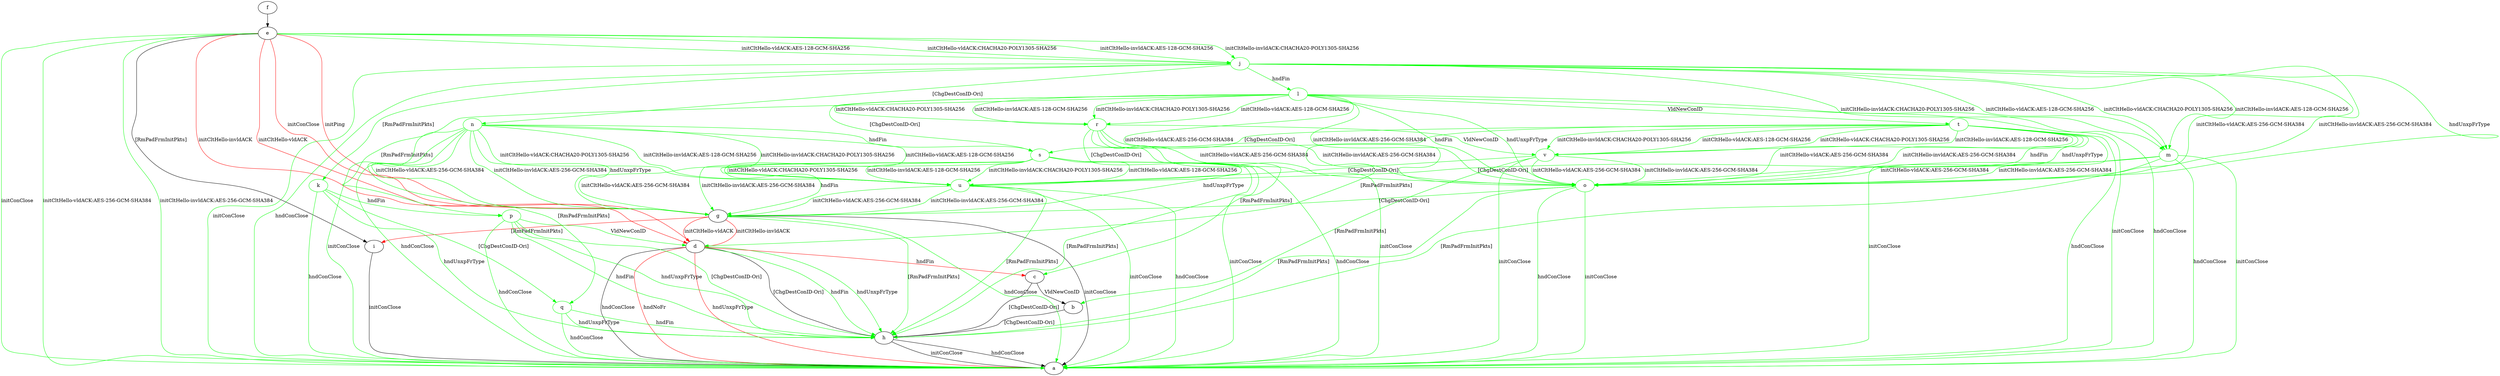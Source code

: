 digraph "" {
	b -> h	[key=0,
		label="[ChgDestConID-Ori] "];
	c -> b	[key=0,
		label="VldNewConID "];
	c -> h	[key=0,
		label="[ChgDestConID-Ori] "];
	d -> a	[key=0,
		label="hndConClose "];
	d -> a	[key=1,
		color=red,
		label="hndNoFr "];
	d -> a	[key=2,
		color=red,
		label="hndUnxpFrType "];
	d -> c	[key=0,
		color=red,
		label="hndFin "];
	d -> h	[key=0,
		label="[ChgDestConID-Ori] "];
	d -> h	[key=1,
		color=green,
		label="hndFin "];
	d -> h	[key=2,
		color=green,
		label="hndUnxpFrType "];
	e -> a	[key=0,
		color=green,
		label="initConClose "];
	e -> a	[key=1,
		color=green,
		label="initCltHello-vldACK:AES-256-GCM-SHA384 "];
	e -> a	[key=2,
		color=green,
		label="initCltHello-invldACK:AES-256-GCM-SHA384 "];
	e -> d	[key=0,
		color=red,
		label="initCltHello-vldACK "];
	e -> d	[key=1,
		color=red,
		label="initCltHello-invldACK "];
	e -> g	[key=0,
		color=red,
		label="initPing "];
	e -> g	[key=1,
		color=red,
		label="initConClose "];
	e -> i	[key=0,
		label="[RmPadFrmInitPkts] "];
	j	[color=green];
	e -> j	[key=0,
		color=green,
		label="initCltHello-vldACK:AES-128-GCM-SHA256 "];
	e -> j	[key=1,
		color=green,
		label="initCltHello-vldACK:CHACHA20-POLY1305-SHA256 "];
	e -> j	[key=2,
		color=green,
		label="initCltHello-invldACK:AES-128-GCM-SHA256 "];
	e -> j	[key=3,
		color=green,
		label="initCltHello-invldACK:CHACHA20-POLY1305-SHA256 "];
	f -> e	[key=0];
	g -> a	[key=0,
		label="initConClose "];
	g -> a	[key=1,
		color=green,
		label="hndConClose "];
	g -> d	[key=0,
		color=red,
		label="initCltHello-vldACK "];
	g -> d	[key=1,
		color=red,
		label="initCltHello-invldACK "];
	g -> h	[key=0,
		color=green,
		label="[RmPadFrmInitPkts] "];
	g -> i	[key=0,
		color=red,
		label="[RmPadFrmInitPkts] "];
	h -> a	[key=0,
		label="initConClose "];
	h -> a	[key=1,
		label="hndConClose "];
	i -> a	[key=0,
		label="initConClose "];
	j -> a	[key=0,
		color=green,
		label="initConClose "];
	j -> a	[key=1,
		color=green,
		label="hndConClose "];
	k	[color=green];
	j -> k	[key=0,
		color=green,
		label="[RmPadFrmInitPkts] "];
	l	[color=green];
	j -> l	[key=0,
		color=green,
		label="hndFin "];
	m	[color=green];
	j -> m	[key=0,
		color=green,
		label="initCltHello-vldACK:AES-128-GCM-SHA256 "];
	j -> m	[key=1,
		color=green,
		label="initCltHello-vldACK:CHACHA20-POLY1305-SHA256 "];
	j -> m	[key=2,
		color=green,
		label="initCltHello-invldACK:AES-128-GCM-SHA256 "];
	j -> m	[key=3,
		color=green,
		label="initCltHello-invldACK:CHACHA20-POLY1305-SHA256 "];
	n	[color=green];
	j -> n	[key=0,
		color=green,
		label="[ChgDestConID-Ori] "];
	o	[color=green];
	j -> o	[key=0,
		color=green,
		label="initCltHello-vldACK:AES-256-GCM-SHA384 "];
	j -> o	[key=1,
		color=green,
		label="initCltHello-invldACK:AES-256-GCM-SHA384 "];
	j -> o	[key=2,
		color=green,
		label="hndUnxpFrType "];
	k -> a	[key=0,
		color=green,
		label="hndConClose "];
	k -> h	[key=0,
		color=green,
		label="hndUnxpFrType "];
	p	[color=green];
	k -> p	[key=0,
		color=green,
		label="hndFin "];
	q	[color=green];
	k -> q	[key=0,
		color=green,
		label="[ChgDestConID-Ori] "];
	l -> a	[key=0,
		color=green,
		label="initConClose "];
	l -> a	[key=1,
		color=green,
		label="hndConClose "];
	l -> o	[key=0,
		color=green,
		label="initCltHello-vldACK:AES-256-GCM-SHA384 "];
	l -> o	[key=1,
		color=green,
		label="initCltHello-invldACK:AES-256-GCM-SHA384 "];
	l -> o	[key=2,
		color=green,
		label="hndFin "];
	l -> o	[key=3,
		color=green,
		label="hndUnxpFrType "];
	l -> p	[key=0,
		color=green,
		label="[RmPadFrmInitPkts] "];
	r	[color=green];
	l -> r	[key=0,
		color=green,
		label="initCltHello-vldACK:AES-128-GCM-SHA256 "];
	l -> r	[key=1,
		color=green,
		label="initCltHello-vldACK:CHACHA20-POLY1305-SHA256 "];
	l -> r	[key=2,
		color=green,
		label="initCltHello-invldACK:AES-128-GCM-SHA256 "];
	l -> r	[key=3,
		color=green,
		label="initCltHello-invldACK:CHACHA20-POLY1305-SHA256 "];
	s	[color=green];
	l -> s	[key=0,
		color=green,
		label="[ChgDestConID-Ori] "];
	t	[color=green];
	l -> t	[key=0,
		color=green,
		label="VldNewConID "];
	m -> a	[key=0,
		color=green,
		label="initConClose "];
	m -> a	[key=1,
		color=green,
		label="hndConClose "];
	m -> h	[key=0,
		color=green,
		label="[RmPadFrmInitPkts] "];
	m -> o	[key=0,
		color=green,
		label="initCltHello-vldACK:AES-256-GCM-SHA384 "];
	m -> o	[key=1,
		color=green,
		label="initCltHello-invldACK:AES-256-GCM-SHA384 "];
	u	[color=green];
	m -> u	[key=0,
		color=green,
		label="[ChgDestConID-Ori] "];
	n -> a	[key=0,
		color=green,
		label="initConClose "];
	n -> a	[key=1,
		color=green,
		label="hndConClose "];
	n -> g	[key=0,
		color=green,
		label="initCltHello-vldACK:AES-256-GCM-SHA384 "];
	n -> g	[key=1,
		color=green,
		label="initCltHello-invldACK:AES-256-GCM-SHA384 "];
	n -> g	[key=2,
		color=green,
		label="hndUnxpFrType "];
	n -> q	[key=0,
		color=green,
		label="[RmPadFrmInitPkts] "];
	n -> s	[key=0,
		color=green,
		label="hndFin "];
	n -> u	[key=0,
		color=green,
		label="initCltHello-vldACK:AES-128-GCM-SHA256 "];
	n -> u	[key=1,
		color=green,
		label="initCltHello-vldACK:CHACHA20-POLY1305-SHA256 "];
	n -> u	[key=2,
		color=green,
		label="initCltHello-invldACK:AES-128-GCM-SHA256 "];
	n -> u	[key=3,
		color=green,
		label="initCltHello-invldACK:CHACHA20-POLY1305-SHA256 "];
	o -> a	[key=0,
		color=green,
		label="initConClose "];
	o -> a	[key=1,
		color=green,
		label="hndConClose "];
	o -> g	[key=0,
		color=green,
		label="[ChgDestConID-Ori] "];
	o -> h	[key=0,
		color=green,
		label="[RmPadFrmInitPkts] "];
	p -> a	[key=0,
		color=green,
		label="hndConClose "];
	p -> d	[key=0,
		color=green,
		label="VldNewConID "];
	p -> h	[key=0,
		color=green,
		label="hndFin "];
	p -> h	[key=1,
		color=green,
		label="hndUnxpFrType "];
	p -> h	[key=2,
		color=green,
		label="[ChgDestConID-Ori] "];
	q -> a	[key=0,
		color=green,
		label="hndConClose "];
	q -> h	[key=0,
		color=green,
		label="hndFin "];
	q -> h	[key=1,
		color=green,
		label="hndUnxpFrType "];
	r -> a	[key=0,
		color=green,
		label="initConClose "];
	r -> c	[key=0,
		color=green,
		label="[RmPadFrmInitPkts] "];
	r -> o	[key=0,
		color=green,
		label="initCltHello-vldACK:AES-256-GCM-SHA384 "];
	r -> o	[key=1,
		color=green,
		label="initCltHello-invldACK:AES-256-GCM-SHA384 "];
	r -> u	[key=0,
		color=green,
		label="[ChgDestConID-Ori] "];
	v	[color=green];
	r -> v	[key=0,
		color=green,
		label="VldNewConID "];
	s -> a	[key=0,
		color=green,
		label="initConClose "];
	s -> a	[key=1,
		color=green,
		label="hndConClose "];
	s -> g	[key=0,
		color=green,
		label="initCltHello-vldACK:AES-256-GCM-SHA384 "];
	s -> g	[key=1,
		color=green,
		label="initCltHello-invldACK:AES-256-GCM-SHA384 "];
	s -> g	[key=2,
		color=green,
		label="hndFin "];
	s -> g	[key=3,
		color=green,
		label="hndUnxpFrType "];
	s -> h	[key=0,
		color=green,
		label="[RmPadFrmInitPkts] "];
	s -> u	[key=0,
		color=green,
		label="initCltHello-vldACK:AES-128-GCM-SHA256 "];
	s -> u	[key=1,
		color=green,
		label="initCltHello-vldACK:CHACHA20-POLY1305-SHA256 "];
	s -> u	[key=2,
		color=green,
		label="initCltHello-invldACK:AES-128-GCM-SHA256 "];
	s -> u	[key=3,
		color=green,
		label="initCltHello-invldACK:CHACHA20-POLY1305-SHA256 "];
	t -> a	[key=0,
		color=green,
		label="initConClose "];
	t -> a	[key=1,
		color=green,
		label="hndConClose "];
	t -> d	[key=0,
		color=green,
		label="[RmPadFrmInitPkts] "];
	t -> o	[key=0,
		color=green,
		label="initCltHello-vldACK:AES-256-GCM-SHA384 "];
	t -> o	[key=1,
		color=green,
		label="initCltHello-invldACK:AES-256-GCM-SHA384 "];
	t -> o	[key=2,
		color=green,
		label="hndFin "];
	t -> o	[key=3,
		color=green,
		label="hndUnxpFrType "];
	t -> s	[key=0,
		color=green,
		label="[ChgDestConID-Ori] "];
	t -> v	[key=0,
		color=green,
		label="initCltHello-vldACK:AES-128-GCM-SHA256 "];
	t -> v	[key=1,
		color=green,
		label="initCltHello-vldACK:CHACHA20-POLY1305-SHA256 "];
	t -> v	[key=2,
		color=green,
		label="initCltHello-invldACK:AES-128-GCM-SHA256 "];
	t -> v	[key=3,
		color=green,
		label="initCltHello-invldACK:CHACHA20-POLY1305-SHA256 "];
	u -> a	[key=0,
		color=green,
		label="initConClose "];
	u -> a	[key=1,
		color=green,
		label="hndConClose "];
	u -> g	[key=0,
		color=green,
		label="initCltHello-vldACK:AES-256-GCM-SHA384 "];
	u -> g	[key=1,
		color=green,
		label="initCltHello-invldACK:AES-256-GCM-SHA384 "];
	u -> h	[key=0,
		color=green,
		label="[RmPadFrmInitPkts] "];
	v -> a	[key=0,
		color=green,
		label="initConClose "];
	v -> b	[key=0,
		color=green,
		label="[RmPadFrmInitPkts] "];
	v -> o	[key=0,
		color=green,
		label="initCltHello-vldACK:AES-256-GCM-SHA384 "];
	v -> o	[key=1,
		color=green,
		label="initCltHello-invldACK:AES-256-GCM-SHA384 "];
	v -> u	[key=0,
		color=green,
		label="[ChgDestConID-Ori] "];
}
